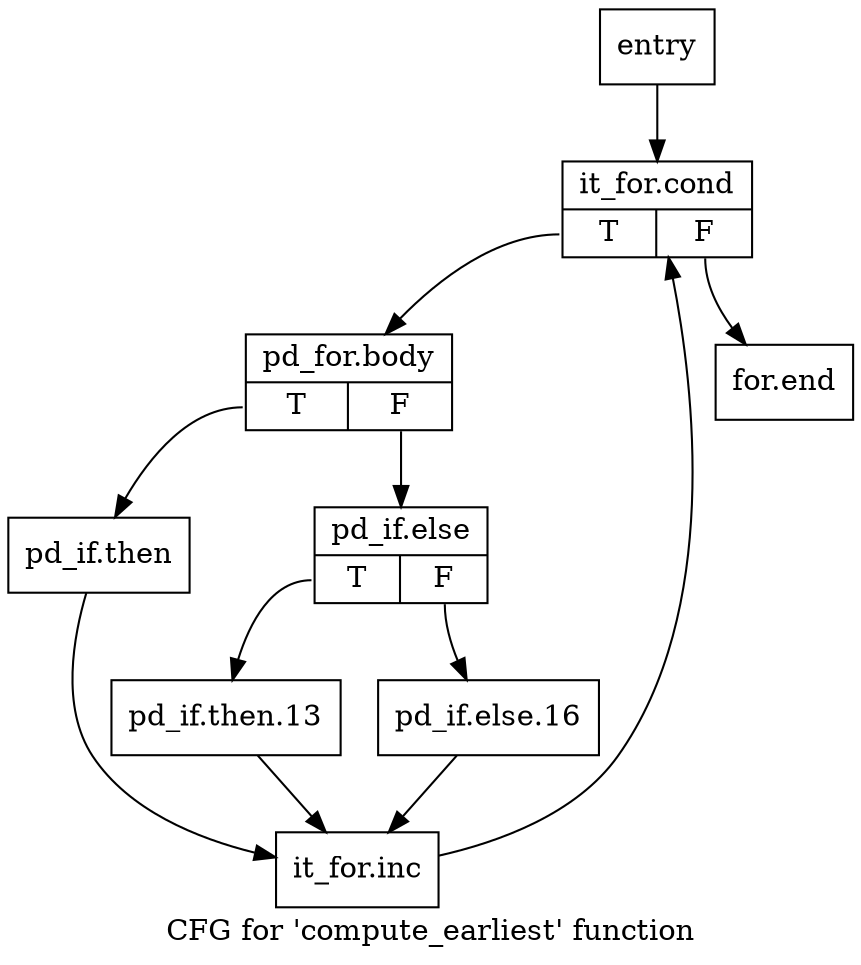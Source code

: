 digraph "CFG for 'compute_earliest' function" {
	label="CFG for 'compute_earliest' function";

	Node0x7f07af0 [shape=record,label="{entry}"];
	Node0x7f07af0 -> Node0x7f07b40;
	Node0x7f07b40 [shape=record,label="{it_for.cond|{<s0>T|<s1>F}}"];
	Node0x7f07b40:s0 -> Node0x7f07b90;
	Node0x7f07b40:s1 -> Node0x7f07d70;
	Node0x7f07b90 [shape=record,label="{pd_for.body|{<s0>T|<s1>F}}"];
	Node0x7f07b90:s0 -> Node0x7f07be0;
	Node0x7f07b90:s1 -> Node0x7f07c30;
	Node0x7f07be0 [shape=record,label="{pd_if.then}"];
	Node0x7f07be0 -> Node0x7f07d20;
	Node0x7f07c30 [shape=record,label="{pd_if.else|{<s0>T|<s1>F}}"];
	Node0x7f07c30:s0 -> Node0x7f07c80;
	Node0x7f07c30:s1 -> Node0x7f07cd0;
	Node0x7f07c80 [shape=record,label="{pd_if.then.13}"];
	Node0x7f07c80 -> Node0x7f07d20;
	Node0x7f07cd0 [shape=record,label="{pd_if.else.16}"];
	Node0x7f07cd0 -> Node0x7f07d20;
	Node0x7f07d20 [shape=record,label="{it_for.inc}"];
	Node0x7f07d20 -> Node0x7f07b40;
	Node0x7f07d70 [shape=record,label="{for.end}"];
}
